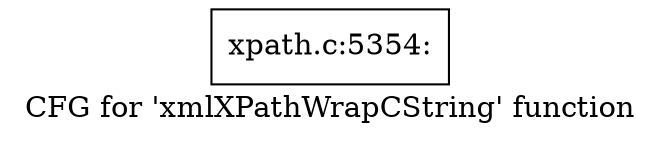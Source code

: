 digraph "CFG for 'xmlXPathWrapCString' function" {
	label="CFG for 'xmlXPathWrapCString' function";

	Node0x48ad9c0 [shape=record,label="{xpath.c:5354:}"];
}
